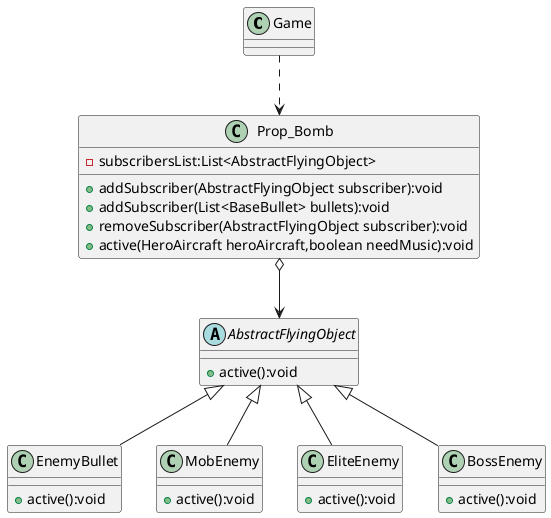 @startuml
class Game{
}

class Prop_Bomb {
    - subscribersList:List<AbstractFlyingObject>
    + addSubscriber(AbstractFlyingObject subscriber):void
    + addSubscriber(List<BaseBullet> bullets):void
    + removeSubscriber(AbstractFlyingObject subscriber):void
    + active(HeroAircraft heroAircraft,boolean needMusic):void
}
Game ..> Prop_Bomb

abstract class AbstractFlyingObject {
    + active():void
}
Prop_Bomb o--> AbstractFlyingObject

class EnemyBullet {
    + active():void
}
AbstractFlyingObject <|-- EnemyBullet

class MobEnemy {
    + active():void
}
AbstractFlyingObject <|-- MobEnemy

class EliteEnemy {
    + active():void
}
AbstractFlyingObject <|-- EliteEnemy

class BossEnemy {
    + active():void
}
AbstractFlyingObject <|-- BossEnemy
@enduml